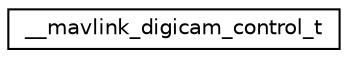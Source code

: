 digraph "Graphical Class Hierarchy"
{
 // INTERACTIVE_SVG=YES
  edge [fontname="Helvetica",fontsize="10",labelfontname="Helvetica",labelfontsize="10"];
  node [fontname="Helvetica",fontsize="10",shape=record];
  rankdir="LR";
  Node1 [label="__mavlink_digicam_control_t",height=0.2,width=0.4,color="black", fillcolor="white", style="filled",URL="$struct____mavlink__digicam__control__t.html"];
}
